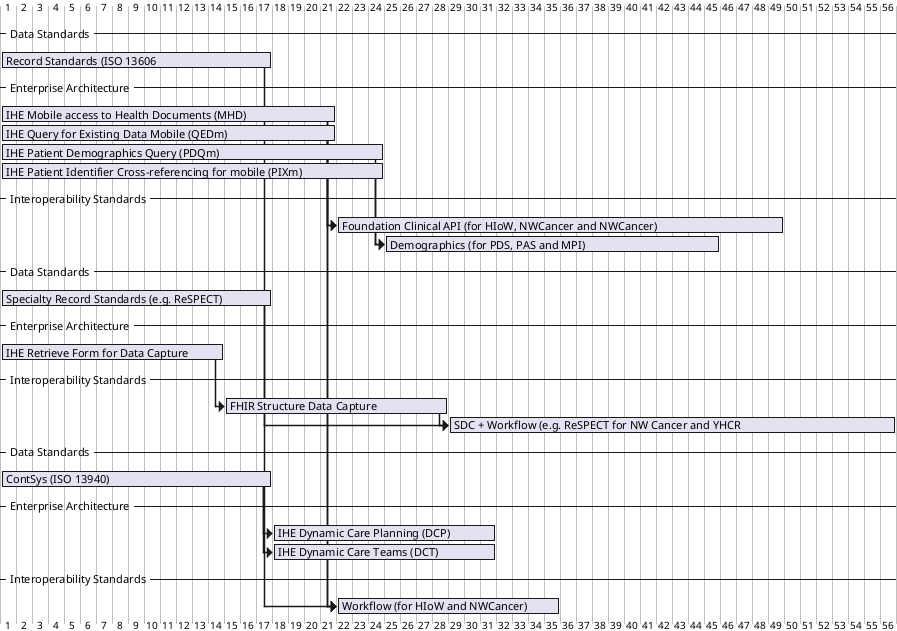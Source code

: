 @startgantt

-- Data Standards --

 [Record Standards (ISO 13606] as [record] lasts 2 week and 3 days


-- Enterprise Architecture --

[IHE Mobile access to Health Documents (MHD)] as [MHD] lasts 3 week
[IHE Query for Existing Data Mobile (QEDm)] as [QEDm] lasts 3 week
[IHE Patient Demographics Query (PDQm)] as [PDQm] lasts 3 weeks and 3 days
[IHE Patient Identifier Cross-referencing for mobile (PIXm)] as [PIXm] lasts 3 weeks and 3 days


-- Interoperability Standards --

    [Foundation Clinical API (for HIoW, NWCancer and NWCancer)] as [share] lasts 4 weeks
  [Demographics (for PDS, PAS and MPI)] as [Demographics] lasts 3 weeks


  -- Data Standards --

 [Specialty Record Standards (e.g. ReSPECT)] as [otherrecord] lasts 2 weeks and 3 days

-- Enterprise Architecture --


 [IHE Retrieve Form for Data Capture] as [RFDC] lasts 2 week


-- Interoperability Standards --

 [FHIR Structure Data Capture] as [SDC] lasts 2 week

  [SDC + Workflow (e.g. ReSPECT for NW Cancer and YHCR] as [SDCworkflow] lasts 4 week

   -- Data Standards --
 [ContSys (ISO 13940)] as [contSys] lasts 2 week and 3 days


-- Enterprise Architecture --

 [IHE Dynamic Care Planning (DCP)] as [DCP] lasts 2 week
  [IHE Dynamic Care Teams (DCT)] as [DCT] lasts 2 week


-- Interoperability Standards --


  [Workflow (for HIoW and NWCancer)] as [W] lasts 2 week





 [DCT] starts at [contSys]'s end
 [DCP] starts at [contSys]'s end
 [W] starts at [record]'s end
 [W] starts at [QEDm]'s end
[W] starts at [MHD]'s end
[SDC] starts at [RFDC]'s end
[SDCworkflow] starts at [otherrecord]'s end
[SDCworkflow] starts at [SDC]'s end
[share] starts at [QEDm]'s end
[share] starts at [MHD]'s end
[Demographics] starts at [PDQm]'s end
[Demographics] starts at [PIXm]'s end


@endgantt
